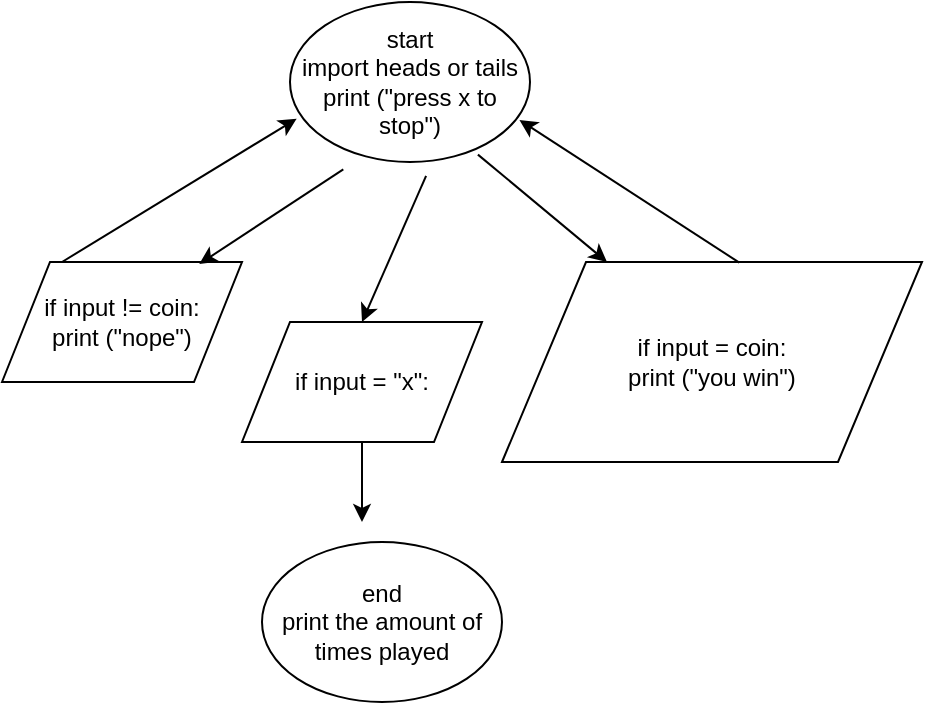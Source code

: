 <mxfile version="13.3.0" type="device"><diagram id="VTYDjdK-p5hcgPZNjM1b" name="Page-1"><mxGraphModel dx="942" dy="1763" grid="1" gridSize="10" guides="1" tooltips="1" connect="1" arrows="1" fold="1" page="1" pageScale="1" pageWidth="827" pageHeight="1169" math="0" shadow="0"><root><mxCell id="0"/><mxCell id="1" parent="0"/><mxCell id="yXi1jDu9C-plByIRcRsf-1" value="start&lt;br&gt;import heads or tails&lt;br&gt;print (&quot;press x to stop&quot;)" style="ellipse;whiteSpace=wrap;html=1;" vertex="1" parent="1"><mxGeometry x="354" y="-30" width="120" height="80" as="geometry"/></mxCell><mxCell id="yXi1jDu9C-plByIRcRsf-2" value="if input = coin:&lt;br&gt;print (&quot;you win&quot;)&lt;br&gt;" style="shape=parallelogram;perimeter=parallelogramPerimeter;whiteSpace=wrap;html=1;" vertex="1" parent="1"><mxGeometry x="460" y="100" width="210" height="100" as="geometry"/></mxCell><mxCell id="yXi1jDu9C-plByIRcRsf-3" value="" style="endArrow=classic;html=1;exitX=0.783;exitY=0.954;exitDx=0;exitDy=0;exitPerimeter=0;entryX=0.25;entryY=0;entryDx=0;entryDy=0;" edge="1" parent="1" source="yXi1jDu9C-plByIRcRsf-1" target="yXi1jDu9C-plByIRcRsf-2"><mxGeometry width="50" height="50" relative="1" as="geometry"><mxPoint x="390" y="180" as="sourcePoint"/><mxPoint x="440" y="130" as="targetPoint"/></mxGeometry></mxCell><mxCell id="yXi1jDu9C-plByIRcRsf-4" value="if input != coin:&lt;br&gt;print (&quot;nope&quot;)" style="shape=parallelogram;perimeter=parallelogramPerimeter;whiteSpace=wrap;html=1;" vertex="1" parent="1"><mxGeometry x="210" y="100" width="120" height="60" as="geometry"/></mxCell><mxCell id="yXi1jDu9C-plByIRcRsf-5" value="" style="endArrow=classic;html=1;exitX=0.222;exitY=1.046;exitDx=0;exitDy=0;exitPerimeter=0;entryX=0.822;entryY=0.017;entryDx=0;entryDy=0;entryPerimeter=0;" edge="1" parent="1" source="yXi1jDu9C-plByIRcRsf-1" target="yXi1jDu9C-plByIRcRsf-4"><mxGeometry width="50" height="50" relative="1" as="geometry"><mxPoint x="370" y="190" as="sourcePoint"/><mxPoint x="420" y="140" as="targetPoint"/></mxGeometry></mxCell><mxCell id="yXi1jDu9C-plByIRcRsf-9" value="if input = &quot;x&quot;:" style="shape=parallelogram;perimeter=parallelogramPerimeter;whiteSpace=wrap;html=1;" vertex="1" parent="1"><mxGeometry x="330" y="130" width="120" height="60" as="geometry"/></mxCell><mxCell id="yXi1jDu9C-plByIRcRsf-10" value="" style="endArrow=classic;html=1;exitX=0.567;exitY=1.087;exitDx=0;exitDy=0;exitPerimeter=0;entryX=0.5;entryY=0;entryDx=0;entryDy=0;" edge="1" parent="1" source="yXi1jDu9C-plByIRcRsf-1" target="yXi1jDu9C-plByIRcRsf-9"><mxGeometry width="50" height="50" relative="1" as="geometry"><mxPoint x="370" y="190" as="sourcePoint"/><mxPoint x="370" y="280" as="targetPoint"/></mxGeometry></mxCell><mxCell id="yXi1jDu9C-plByIRcRsf-11" value="" style="endArrow=classic;html=1;exitX=0.5;exitY=1;exitDx=0;exitDy=0;" edge="1" parent="1" source="yXi1jDu9C-plByIRcRsf-9"><mxGeometry width="50" height="50" relative="1" as="geometry"><mxPoint x="370" y="190" as="sourcePoint"/><mxPoint x="390" y="230" as="targetPoint"/></mxGeometry></mxCell><mxCell id="yXi1jDu9C-plByIRcRsf-12" value="end&lt;br&gt;print the amount of times played" style="ellipse;whiteSpace=wrap;html=1;" vertex="1" parent="1"><mxGeometry x="340" y="240" width="120" height="80" as="geometry"/></mxCell><mxCell id="yXi1jDu9C-plByIRcRsf-13" value="" style="endArrow=classic;html=1;exitX=0.25;exitY=0;exitDx=0;exitDy=0;entryX=0.028;entryY=0.729;entryDx=0;entryDy=0;entryPerimeter=0;" edge="1" parent="1" source="yXi1jDu9C-plByIRcRsf-4" target="yXi1jDu9C-plByIRcRsf-1"><mxGeometry width="50" height="50" relative="1" as="geometry"><mxPoint x="370" y="190" as="sourcePoint"/><mxPoint x="420" y="140" as="targetPoint"/></mxGeometry></mxCell><mxCell id="yXi1jDu9C-plByIRcRsf-14" value="" style="endArrow=classic;html=1;exitX=0.565;exitY=0.003;exitDx=0;exitDy=0;exitPerimeter=0;entryX=0.956;entryY=0.737;entryDx=0;entryDy=0;entryPerimeter=0;" edge="1" parent="1" source="yXi1jDu9C-plByIRcRsf-2" target="yXi1jDu9C-plByIRcRsf-1"><mxGeometry width="50" height="50" relative="1" as="geometry"><mxPoint x="370" y="190" as="sourcePoint"/><mxPoint x="420" y="140" as="targetPoint"/></mxGeometry></mxCell></root></mxGraphModel></diagram></mxfile>